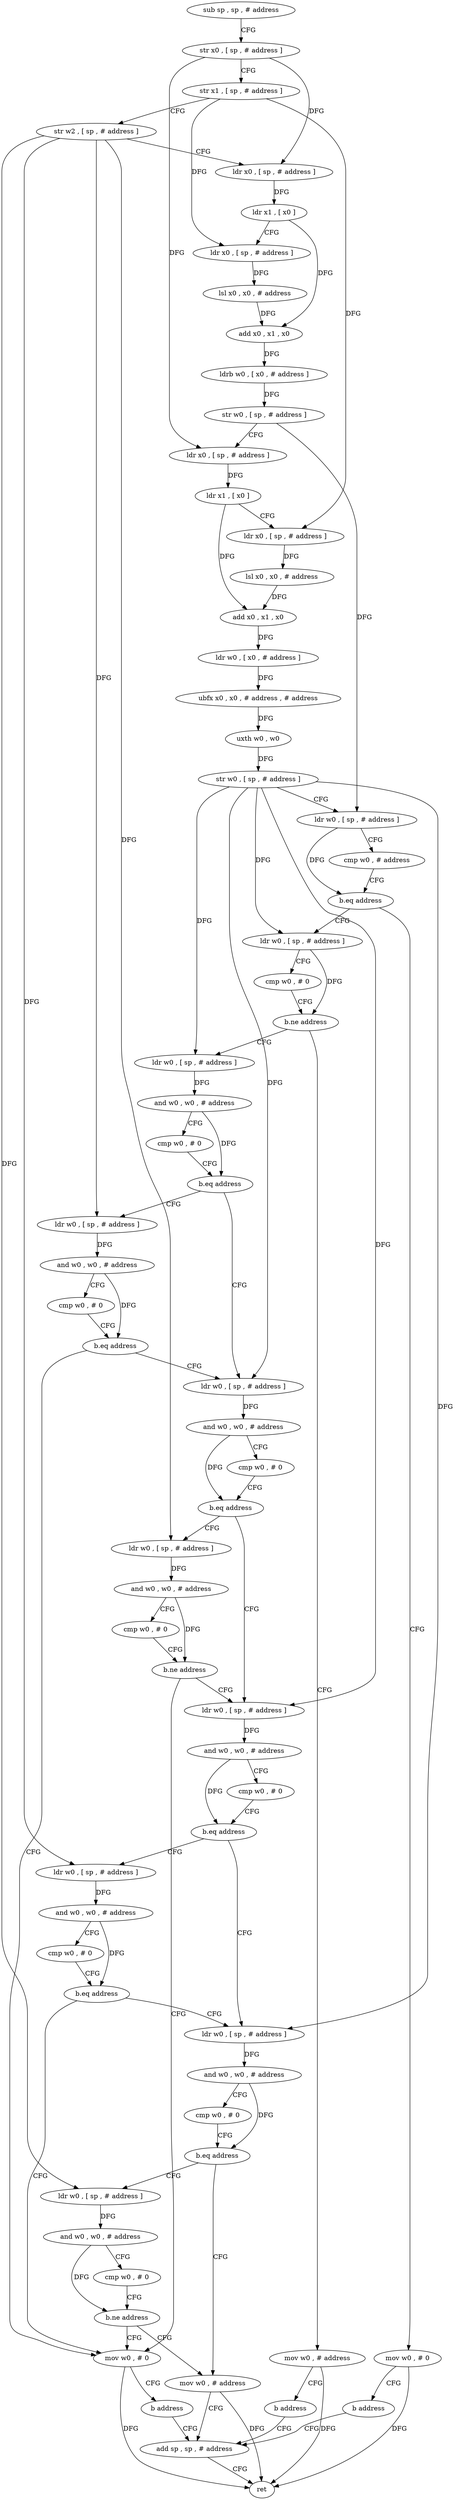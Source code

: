 digraph "func" {
"4447032" [label = "sub sp , sp , # address" ]
"4447036" [label = "str x0 , [ sp , # address ]" ]
"4447040" [label = "str x1 , [ sp , # address ]" ]
"4447044" [label = "str w2 , [ sp , # address ]" ]
"4447048" [label = "ldr x0 , [ sp , # address ]" ]
"4447052" [label = "ldr x1 , [ x0 ]" ]
"4447056" [label = "ldr x0 , [ sp , # address ]" ]
"4447060" [label = "lsl x0 , x0 , # address" ]
"4447064" [label = "add x0 , x1 , x0" ]
"4447068" [label = "ldrb w0 , [ x0 , # address ]" ]
"4447072" [label = "str w0 , [ sp , # address ]" ]
"4447076" [label = "ldr x0 , [ sp , # address ]" ]
"4447080" [label = "ldr x1 , [ x0 ]" ]
"4447084" [label = "ldr x0 , [ sp , # address ]" ]
"4447088" [label = "lsl x0 , x0 , # address" ]
"4447092" [label = "add x0 , x1 , x0" ]
"4447096" [label = "ldr w0 , [ x0 , # address ]" ]
"4447100" [label = "ubfx x0 , x0 , # address , # address" ]
"4447104" [label = "uxth w0 , w0" ]
"4447108" [label = "str w0 , [ sp , # address ]" ]
"4447112" [label = "ldr w0 , [ sp , # address ]" ]
"4447116" [label = "cmp w0 , # address" ]
"4447120" [label = "b.eq address" ]
"4447132" [label = "ldr w0 , [ sp , # address ]" ]
"4447124" [label = "mov w0 , # 0" ]
"4447136" [label = "cmp w0 , # 0" ]
"4447140" [label = "b.ne address" ]
"4447152" [label = "ldr w0 , [ sp , # address ]" ]
"4447144" [label = "mov w0 , # address" ]
"4447128" [label = "b address" ]
"4447292" [label = "add sp , sp , # address" ]
"4447156" [label = "and w0 , w0 , # address" ]
"4447160" [label = "cmp w0 , # 0" ]
"4447164" [label = "b.eq address" ]
"4447184" [label = "ldr w0 , [ sp , # address ]" ]
"4447168" [label = "ldr w0 , [ sp , # address ]" ]
"4447148" [label = "b address" ]
"4447296" [label = "ret" ]
"4447188" [label = "and w0 , w0 , # address" ]
"4447192" [label = "cmp w0 , # 0" ]
"4447196" [label = "b.eq address" ]
"4447216" [label = "ldr w0 , [ sp , # address ]" ]
"4447200" [label = "ldr w0 , [ sp , # address ]" ]
"4447172" [label = "and w0 , w0 , # address" ]
"4447176" [label = "cmp w0 , # 0" ]
"4447180" [label = "b.eq address" ]
"4447280" [label = "mov w0 , # 0" ]
"4447220" [label = "and w0 , w0 , # address" ]
"4447224" [label = "cmp w0 , # 0" ]
"4447228" [label = "b.eq address" ]
"4447248" [label = "ldr w0 , [ sp , # address ]" ]
"4447232" [label = "ldr w0 , [ sp , # address ]" ]
"4447204" [label = "and w0 , w0 , # address" ]
"4447208" [label = "cmp w0 , # 0" ]
"4447212" [label = "b.ne address" ]
"4447284" [label = "b address" ]
"4447252" [label = "and w0 , w0 , # address" ]
"4447256" [label = "cmp w0 , # 0" ]
"4447260" [label = "b.eq address" ]
"4447288" [label = "mov w0 , # address" ]
"4447264" [label = "ldr w0 , [ sp , # address ]" ]
"4447236" [label = "and w0 , w0 , # address" ]
"4447240" [label = "cmp w0 , # 0" ]
"4447244" [label = "b.eq address" ]
"4447268" [label = "and w0 , w0 , # address" ]
"4447272" [label = "cmp w0 , # 0" ]
"4447276" [label = "b.ne address" ]
"4447032" -> "4447036" [ label = "CFG" ]
"4447036" -> "4447040" [ label = "CFG" ]
"4447036" -> "4447048" [ label = "DFG" ]
"4447036" -> "4447076" [ label = "DFG" ]
"4447040" -> "4447044" [ label = "CFG" ]
"4447040" -> "4447056" [ label = "DFG" ]
"4447040" -> "4447084" [ label = "DFG" ]
"4447044" -> "4447048" [ label = "CFG" ]
"4447044" -> "4447168" [ label = "DFG" ]
"4447044" -> "4447200" [ label = "DFG" ]
"4447044" -> "4447232" [ label = "DFG" ]
"4447044" -> "4447264" [ label = "DFG" ]
"4447048" -> "4447052" [ label = "DFG" ]
"4447052" -> "4447056" [ label = "CFG" ]
"4447052" -> "4447064" [ label = "DFG" ]
"4447056" -> "4447060" [ label = "DFG" ]
"4447060" -> "4447064" [ label = "DFG" ]
"4447064" -> "4447068" [ label = "DFG" ]
"4447068" -> "4447072" [ label = "DFG" ]
"4447072" -> "4447076" [ label = "CFG" ]
"4447072" -> "4447112" [ label = "DFG" ]
"4447076" -> "4447080" [ label = "DFG" ]
"4447080" -> "4447084" [ label = "CFG" ]
"4447080" -> "4447092" [ label = "DFG" ]
"4447084" -> "4447088" [ label = "DFG" ]
"4447088" -> "4447092" [ label = "DFG" ]
"4447092" -> "4447096" [ label = "DFG" ]
"4447096" -> "4447100" [ label = "DFG" ]
"4447100" -> "4447104" [ label = "DFG" ]
"4447104" -> "4447108" [ label = "DFG" ]
"4447108" -> "4447112" [ label = "CFG" ]
"4447108" -> "4447132" [ label = "DFG" ]
"4447108" -> "4447152" [ label = "DFG" ]
"4447108" -> "4447184" [ label = "DFG" ]
"4447108" -> "4447216" [ label = "DFG" ]
"4447108" -> "4447248" [ label = "DFG" ]
"4447112" -> "4447116" [ label = "CFG" ]
"4447112" -> "4447120" [ label = "DFG" ]
"4447116" -> "4447120" [ label = "CFG" ]
"4447120" -> "4447132" [ label = "CFG" ]
"4447120" -> "4447124" [ label = "CFG" ]
"4447132" -> "4447136" [ label = "CFG" ]
"4447132" -> "4447140" [ label = "DFG" ]
"4447124" -> "4447128" [ label = "CFG" ]
"4447124" -> "4447296" [ label = "DFG" ]
"4447136" -> "4447140" [ label = "CFG" ]
"4447140" -> "4447152" [ label = "CFG" ]
"4447140" -> "4447144" [ label = "CFG" ]
"4447152" -> "4447156" [ label = "DFG" ]
"4447144" -> "4447148" [ label = "CFG" ]
"4447144" -> "4447296" [ label = "DFG" ]
"4447128" -> "4447292" [ label = "CFG" ]
"4447292" -> "4447296" [ label = "CFG" ]
"4447156" -> "4447160" [ label = "CFG" ]
"4447156" -> "4447164" [ label = "DFG" ]
"4447160" -> "4447164" [ label = "CFG" ]
"4447164" -> "4447184" [ label = "CFG" ]
"4447164" -> "4447168" [ label = "CFG" ]
"4447184" -> "4447188" [ label = "DFG" ]
"4447168" -> "4447172" [ label = "DFG" ]
"4447148" -> "4447292" [ label = "CFG" ]
"4447188" -> "4447192" [ label = "CFG" ]
"4447188" -> "4447196" [ label = "DFG" ]
"4447192" -> "4447196" [ label = "CFG" ]
"4447196" -> "4447216" [ label = "CFG" ]
"4447196" -> "4447200" [ label = "CFG" ]
"4447216" -> "4447220" [ label = "DFG" ]
"4447200" -> "4447204" [ label = "DFG" ]
"4447172" -> "4447176" [ label = "CFG" ]
"4447172" -> "4447180" [ label = "DFG" ]
"4447176" -> "4447180" [ label = "CFG" ]
"4447180" -> "4447280" [ label = "CFG" ]
"4447180" -> "4447184" [ label = "CFG" ]
"4447280" -> "4447284" [ label = "CFG" ]
"4447280" -> "4447296" [ label = "DFG" ]
"4447220" -> "4447224" [ label = "CFG" ]
"4447220" -> "4447228" [ label = "DFG" ]
"4447224" -> "4447228" [ label = "CFG" ]
"4447228" -> "4447248" [ label = "CFG" ]
"4447228" -> "4447232" [ label = "CFG" ]
"4447248" -> "4447252" [ label = "DFG" ]
"4447232" -> "4447236" [ label = "DFG" ]
"4447204" -> "4447208" [ label = "CFG" ]
"4447204" -> "4447212" [ label = "DFG" ]
"4447208" -> "4447212" [ label = "CFG" ]
"4447212" -> "4447280" [ label = "CFG" ]
"4447212" -> "4447216" [ label = "CFG" ]
"4447284" -> "4447292" [ label = "CFG" ]
"4447252" -> "4447256" [ label = "CFG" ]
"4447252" -> "4447260" [ label = "DFG" ]
"4447256" -> "4447260" [ label = "CFG" ]
"4447260" -> "4447288" [ label = "CFG" ]
"4447260" -> "4447264" [ label = "CFG" ]
"4447288" -> "4447292" [ label = "CFG" ]
"4447288" -> "4447296" [ label = "DFG" ]
"4447264" -> "4447268" [ label = "DFG" ]
"4447236" -> "4447240" [ label = "CFG" ]
"4447236" -> "4447244" [ label = "DFG" ]
"4447240" -> "4447244" [ label = "CFG" ]
"4447244" -> "4447280" [ label = "CFG" ]
"4447244" -> "4447248" [ label = "CFG" ]
"4447268" -> "4447272" [ label = "CFG" ]
"4447268" -> "4447276" [ label = "DFG" ]
"4447272" -> "4447276" [ label = "CFG" ]
"4447276" -> "4447288" [ label = "CFG" ]
"4447276" -> "4447280" [ label = "CFG" ]
}
